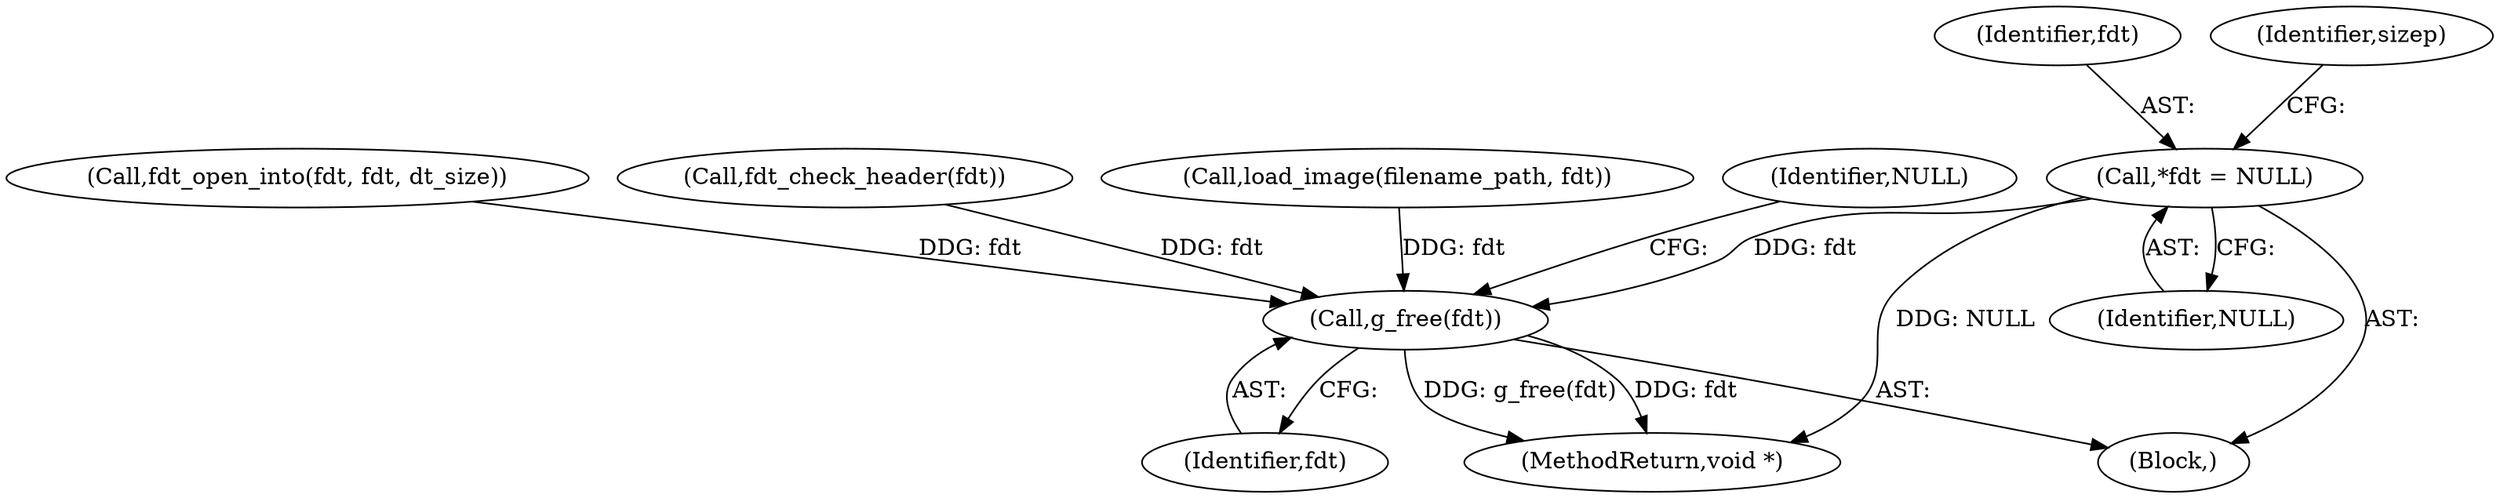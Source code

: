 digraph "0_qemu_da885fe1ee8b4589047484bd7fa05a4905b52b17@pointer" {
"1000111" [label="(Call,*fdt = NULL)"];
"1000182" [label="(Call,g_free(fdt))"];
"1000106" [label="(Block,)"];
"1000111" [label="(Call,*fdt = NULL)"];
"1000112" [label="(Identifier,fdt)"];
"1000157" [label="(Call,fdt_open_into(fdt, fdt, dt_size))"];
"1000183" [label="(Identifier,fdt)"];
"1000113" [label="(Identifier,NULL)"];
"1000116" [label="(Identifier,sizep)"];
"1000168" [label="(Call,fdt_check_header(fdt))"];
"1000182" [label="(Call,g_free(fdt))"];
"1000143" [label="(Call,load_image(filename_path, fdt))"];
"1000186" [label="(MethodReturn,void *)"];
"1000185" [label="(Identifier,NULL)"];
"1000111" -> "1000106"  [label="AST: "];
"1000111" -> "1000113"  [label="CFG: "];
"1000112" -> "1000111"  [label="AST: "];
"1000113" -> "1000111"  [label="AST: "];
"1000116" -> "1000111"  [label="CFG: "];
"1000111" -> "1000186"  [label="DDG: NULL"];
"1000111" -> "1000182"  [label="DDG: fdt"];
"1000182" -> "1000106"  [label="AST: "];
"1000182" -> "1000183"  [label="CFG: "];
"1000183" -> "1000182"  [label="AST: "];
"1000185" -> "1000182"  [label="CFG: "];
"1000182" -> "1000186"  [label="DDG: g_free(fdt)"];
"1000182" -> "1000186"  [label="DDG: fdt"];
"1000157" -> "1000182"  [label="DDG: fdt"];
"1000168" -> "1000182"  [label="DDG: fdt"];
"1000143" -> "1000182"  [label="DDG: fdt"];
}
